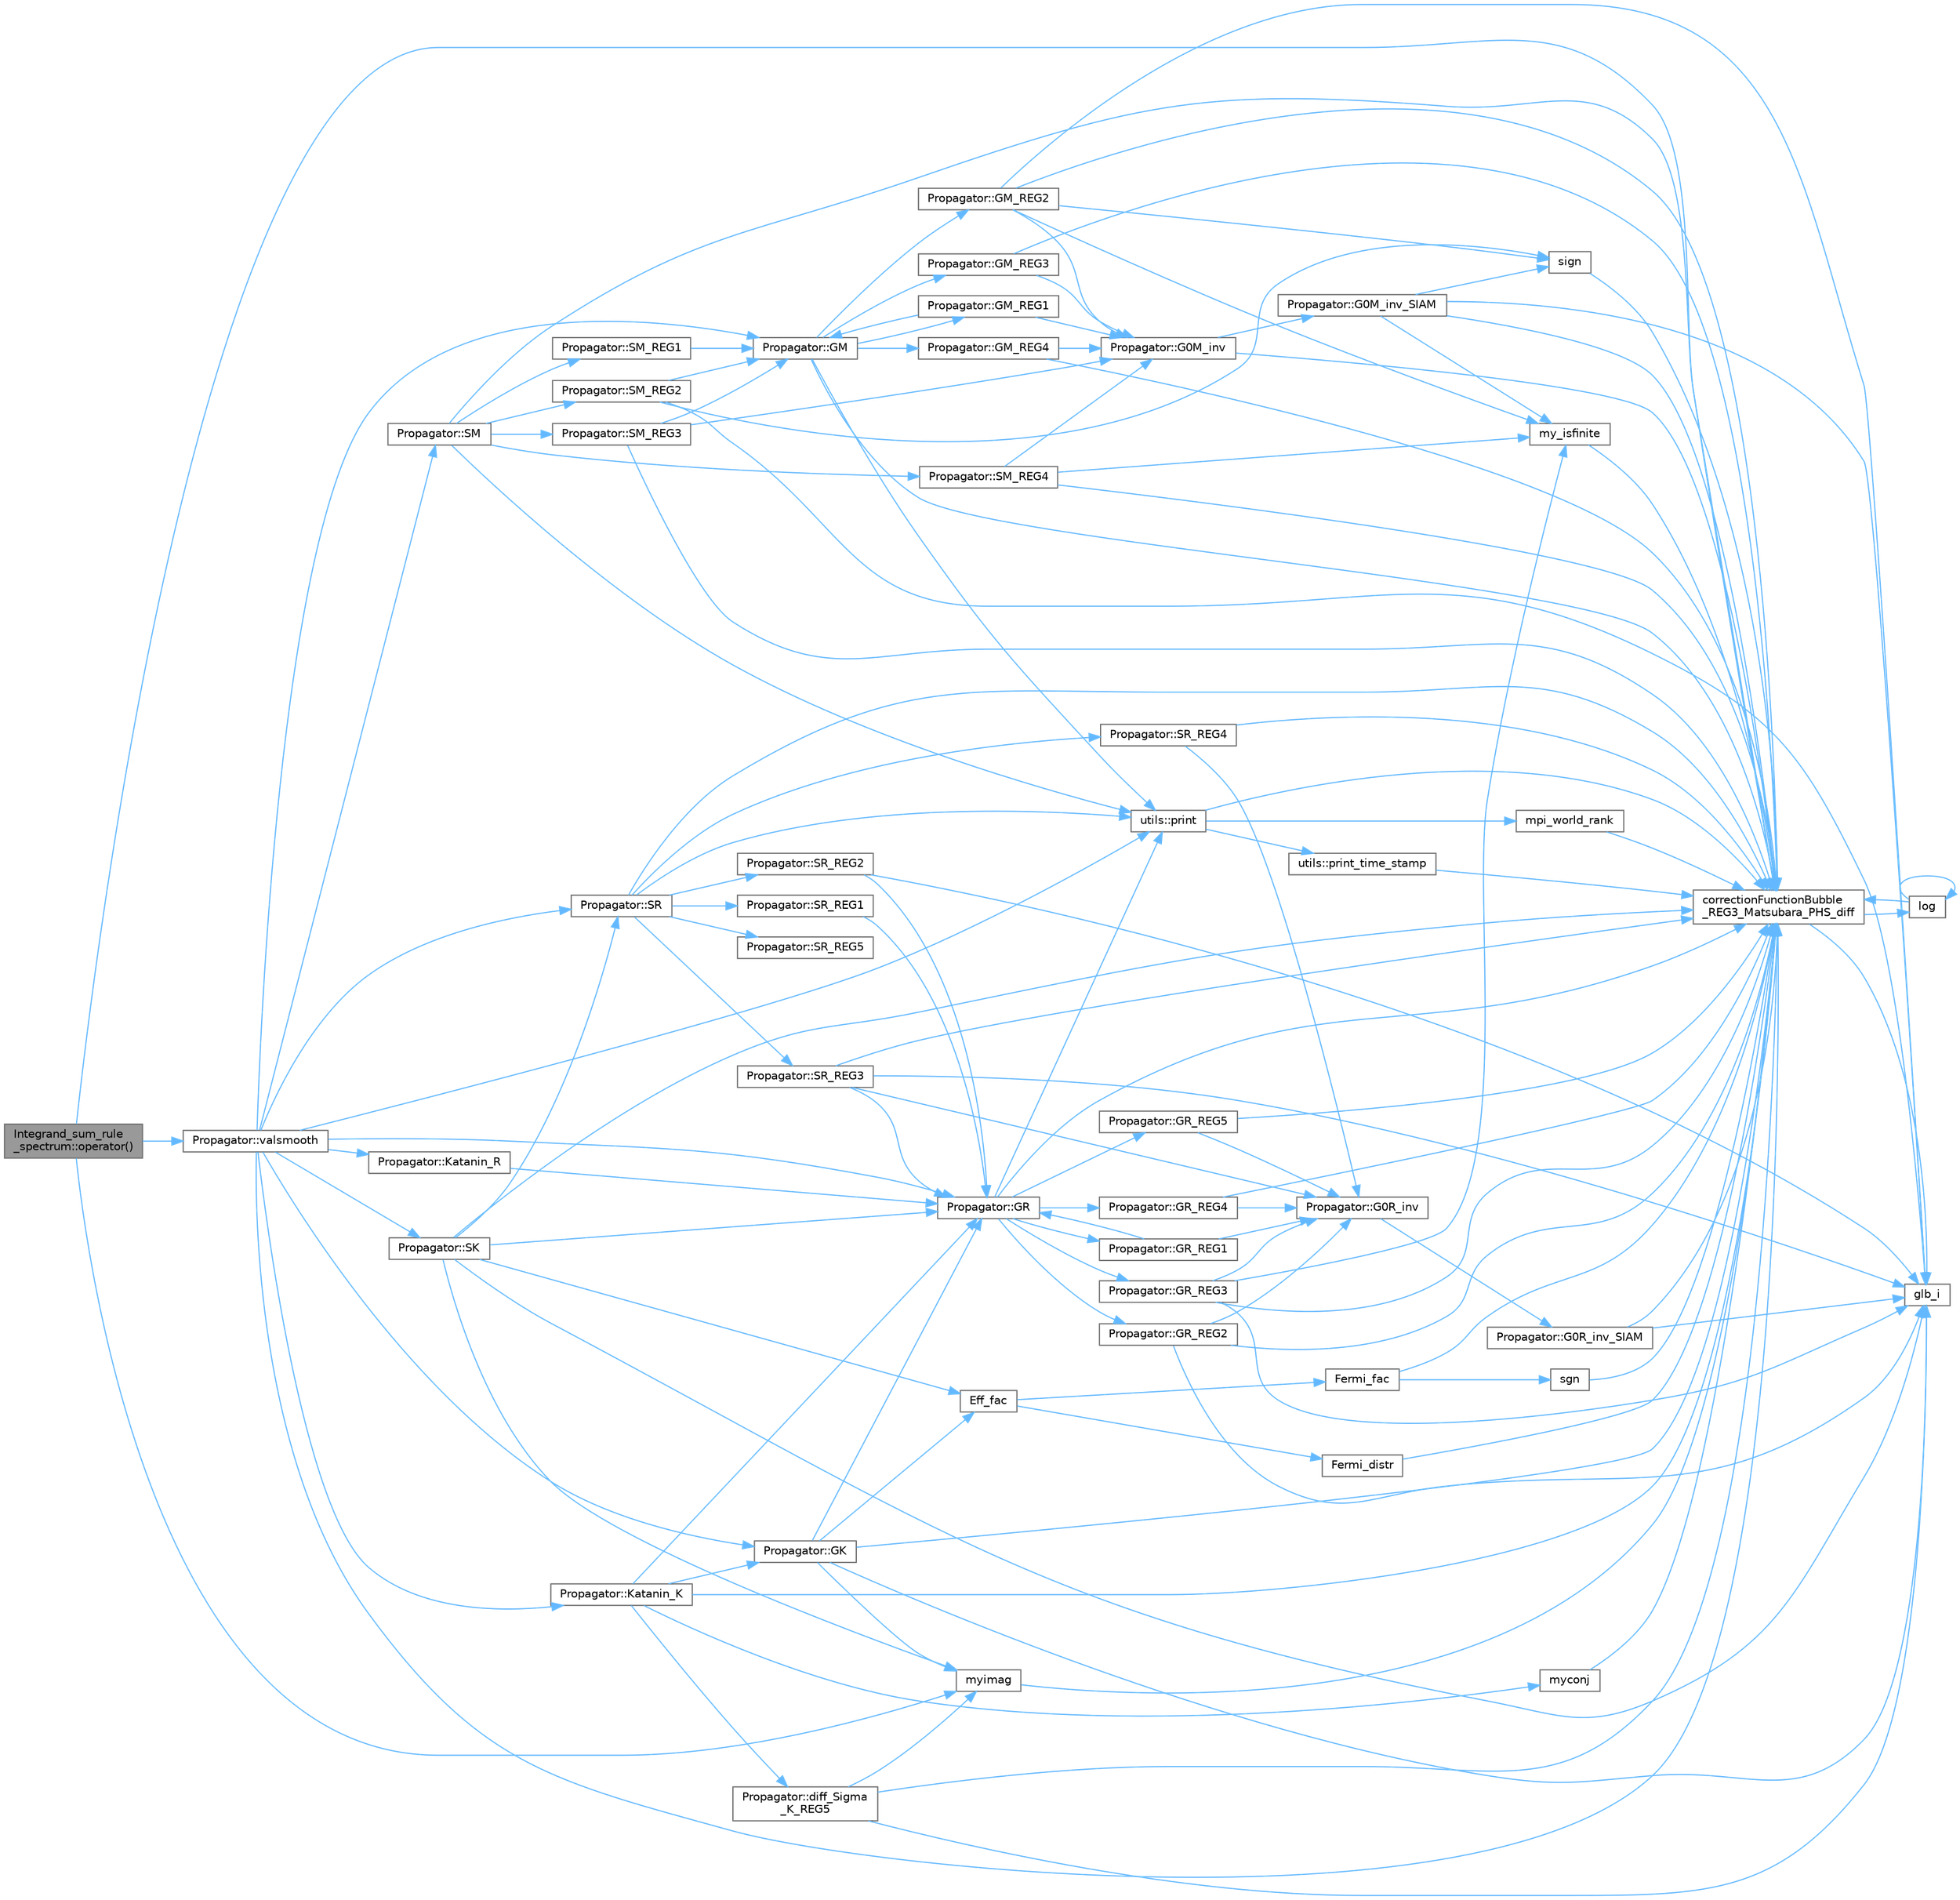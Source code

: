 digraph "Integrand_sum_rule_spectrum::operator()"
{
 // INTERACTIVE_SVG=YES
 // LATEX_PDF_SIZE
  bgcolor="transparent";
  edge [fontname=Helvetica,fontsize=10,labelfontname=Helvetica,labelfontsize=10];
  node [fontname=Helvetica,fontsize=10,shape=box,height=0.2,width=0.4];
  rankdir="LR";
  Node1 [id="Node000001",label="Integrand_sum_rule\l_spectrum::operator()",height=0.2,width=0.4,color="gray40", fillcolor="grey60", style="filled", fontcolor="black",tooltip=" "];
  Node1 -> Node2 [id="edge1_Node000001_Node000002",color="steelblue1",style="solid",tooltip=" "];
  Node2 [id="Node000002",label="correctionFunctionBubble\l_REG3_Matsubara_PHS_diff",height=0.2,width=0.4,color="grey40", fillcolor="white", style="filled",URL="$dd/dea/bubble__corrections_8hpp.html#aff27784f97591f505f77ff0065ab57af",tooltip=" "];
  Node2 -> Node3 [id="edge2_Node000002_Node000003",color="steelblue1",style="solid",tooltip=" "];
  Node3 [id="Node000003",label="glb_i",height=0.2,width=0.4,color="grey40", fillcolor="white", style="filled",URL="$d7/d59/data__structures_8hpp.html#ae0c8f095bd2588bb4d374b002c94a90d",tooltip=" "];
  Node2 -> Node4 [id="edge3_Node000002_Node000004",color="steelblue1",style="solid",tooltip=" "];
  Node4 [id="Node000004",label="log",height=0.2,width=0.4,color="grey40", fillcolor="white", style="filled",URL="$d7/d43/KramersKronig_8c_09_09.html#ad9512117c829517886f44895ef9ece90",tooltip=" "];
  Node4 -> Node2 [id="edge4_Node000004_Node000002",color="steelblue1",style="solid",tooltip=" "];
  Node4 -> Node4 [id="edge5_Node000004_Node000004",color="steelblue1",style="solid",tooltip=" "];
  Node1 -> Node5 [id="edge6_Node000001_Node000005",color="steelblue1",style="solid",tooltip=" "];
  Node5 [id="Node000005",label="myimag",height=0.2,width=0.4,color="grey40", fillcolor="white", style="filled",URL="$d7/d59/data__structures_8hpp.html#a82028e090d16388546ad4cf24976497e",tooltip=" "];
  Node5 -> Node2 [id="edge7_Node000005_Node000002",color="steelblue1",style="solid",tooltip=" "];
  Node1 -> Node6 [id="edge8_Node000001_Node000006",color="steelblue1",style="solid",tooltip=" "];
  Node6 [id="Node000006",label="Propagator::valsmooth",height=0.2,width=0.4,color="grey40", fillcolor="white", style="filled",URL="$d2/d34/classPropagator.html#a4cb4d8dd3bc37a818c67d7e2859fe631",tooltip=" "];
  Node6 -> Node2 [id="edge9_Node000006_Node000002",color="steelblue1",style="solid",tooltip=" "];
  Node6 -> Node7 [id="edge10_Node000006_Node000007",color="steelblue1",style="solid",tooltip=" "];
  Node7 [id="Node000007",label="Propagator::GK",height=0.2,width=0.4,color="grey40", fillcolor="white", style="filled",URL="$d2/d34/classPropagator.html#a7ba0e8319f75d4d7b2006b23a62da6e7",tooltip=" "];
  Node7 -> Node2 [id="edge11_Node000007_Node000002",color="steelblue1",style="solid",tooltip=" "];
  Node7 -> Node8 [id="edge12_Node000007_Node000008",color="steelblue1",style="solid",tooltip=" "];
  Node8 [id="Node000008",label="Eff_fac",height=0.2,width=0.4,color="grey40", fillcolor="white", style="filled",URL="$de/d5d/propagator_8c_09_09.html#ad4ac30553ec90ced0033be4512c3ffd9",tooltip=" "];
  Node8 -> Node9 [id="edge13_Node000008_Node000009",color="steelblue1",style="solid",tooltip=" "];
  Node9 [id="Node000009",label="Fermi_distr",height=0.2,width=0.4,color="grey40", fillcolor="white", style="filled",URL="$de/d5d/propagator_8c_09_09.html#aaa16e5a816b9a56cc9ef2c8101725ef3",tooltip=" "];
  Node9 -> Node2 [id="edge14_Node000009_Node000002",color="steelblue1",style="solid",tooltip=" "];
  Node8 -> Node10 [id="edge15_Node000008_Node000010",color="steelblue1",style="solid",tooltip=" "];
  Node10 [id="Node000010",label="Fermi_fac",height=0.2,width=0.4,color="grey40", fillcolor="white", style="filled",URL="$de/d5d/propagator_8c_09_09.html#a82ecb2fda37c3bedbb8dd4cfa1aa47cf",tooltip=" "];
  Node10 -> Node2 [id="edge16_Node000010_Node000002",color="steelblue1",style="solid",tooltip=" "];
  Node10 -> Node11 [id="edge17_Node000010_Node000011",color="steelblue1",style="solid",tooltip=" "];
  Node11 [id="Node000011",label="sgn",height=0.2,width=0.4,color="grey40", fillcolor="white", style="filled",URL="$df/d31/math__utils_8c_09_09.html#ae36d92596d8ec0a89dfa3bdc9ab693f7",tooltip=" "];
  Node11 -> Node2 [id="edge18_Node000011_Node000002",color="steelblue1",style="solid",tooltip=" "];
  Node7 -> Node3 [id="edge19_Node000007_Node000003",color="steelblue1",style="solid",tooltip=" "];
  Node7 -> Node12 [id="edge20_Node000007_Node000012",color="steelblue1",style="solid",tooltip=" "];
  Node12 [id="Node000012",label="Propagator::GR",height=0.2,width=0.4,color="grey40", fillcolor="white", style="filled",URL="$d2/d34/classPropagator.html#a919bf81b77f569c10b00457cddce1ac4",tooltip=" "];
  Node12 -> Node2 [id="edge21_Node000012_Node000002",color="steelblue1",style="solid",tooltip=" "];
  Node12 -> Node13 [id="edge22_Node000012_Node000013",color="steelblue1",style="solid",tooltip=" "];
  Node13 [id="Node000013",label="Propagator::GR_REG1",height=0.2,width=0.4,color="grey40", fillcolor="white", style="filled",URL="$d2/d34/classPropagator.html#a4fab2f7c3852ba97041c20b4601e380e",tooltip="propagators for REG == 1"];
  Node13 -> Node14 [id="edge23_Node000013_Node000014",color="steelblue1",style="solid",tooltip=" "];
  Node14 [id="Node000014",label="Propagator::G0R_inv",height=0.2,width=0.4,color="grey40", fillcolor="white", style="filled",URL="$d2/d34/classPropagator.html#aa09164a513560ac95cd1c7ce0e271eab",tooltip=" "];
  Node14 -> Node15 [id="edge24_Node000014_Node000015",color="steelblue1",style="solid",tooltip=" "];
  Node15 [id="Node000015",label="Propagator::G0R_inv_SIAM",height=0.2,width=0.4,color="grey40", fillcolor="white", style="filled",URL="$d2/d34/classPropagator.html#ada412877562e746afa7f6803d588fbbd",tooltip=" "];
  Node15 -> Node2 [id="edge25_Node000015_Node000002",color="steelblue1",style="solid",tooltip=" "];
  Node15 -> Node3 [id="edge26_Node000015_Node000003",color="steelblue1",style="solid",tooltip=" "];
  Node13 -> Node12 [id="edge27_Node000013_Node000012",color="steelblue1",style="solid",tooltip=" "];
  Node12 -> Node16 [id="edge28_Node000012_Node000016",color="steelblue1",style="solid",tooltip=" "];
  Node16 [id="Node000016",label="Propagator::GR_REG2",height=0.2,width=0.4,color="grey40", fillcolor="white", style="filled",URL="$d2/d34/classPropagator.html#afc124b80502bc51f16422bf23fb94238",tooltip="propagators for REG == 2"];
  Node16 -> Node2 [id="edge29_Node000016_Node000002",color="steelblue1",style="solid",tooltip=" "];
  Node16 -> Node14 [id="edge30_Node000016_Node000014",color="steelblue1",style="solid",tooltip=" "];
  Node16 -> Node3 [id="edge31_Node000016_Node000003",color="steelblue1",style="solid",tooltip=" "];
  Node12 -> Node17 [id="edge32_Node000012_Node000017",color="steelblue1",style="solid",tooltip=" "];
  Node17 [id="Node000017",label="Propagator::GR_REG3",height=0.2,width=0.4,color="grey40", fillcolor="white", style="filled",URL="$d2/d34/classPropagator.html#ad58766e9d35e717c0a7c2a7d3986e4a8",tooltip="propagators for REG == 3"];
  Node17 -> Node2 [id="edge33_Node000017_Node000002",color="steelblue1",style="solid",tooltip=" "];
  Node17 -> Node14 [id="edge34_Node000017_Node000014",color="steelblue1",style="solid",tooltip=" "];
  Node17 -> Node3 [id="edge35_Node000017_Node000003",color="steelblue1",style="solid",tooltip=" "];
  Node17 -> Node18 [id="edge36_Node000017_Node000018",color="steelblue1",style="solid",tooltip=" "];
  Node18 [id="Node000018",label="my_isfinite",height=0.2,width=0.4,color="grey40", fillcolor="white", style="filled",URL="$da/d4d/data__structures_8c_09_09.html#a1b776da091e98686fc5f400e4f91ea9d",tooltip=" "];
  Node18 -> Node2 [id="edge37_Node000018_Node000002",color="steelblue1",style="solid",tooltip=" "];
  Node12 -> Node19 [id="edge38_Node000012_Node000019",color="steelblue1",style="solid",tooltip=" "];
  Node19 [id="Node000019",label="Propagator::GR_REG4",height=0.2,width=0.4,color="grey40", fillcolor="white", style="filled",URL="$d2/d34/classPropagator.html#ac5d014e3176022a797269f2a4792c7f5",tooltip="propagators for REG == 3"];
  Node19 -> Node2 [id="edge39_Node000019_Node000002",color="steelblue1",style="solid",tooltip=" "];
  Node19 -> Node14 [id="edge40_Node000019_Node000014",color="steelblue1",style="solid",tooltip=" "];
  Node12 -> Node20 [id="edge41_Node000012_Node000020",color="steelblue1",style="solid",tooltip=" "];
  Node20 [id="Node000020",label="Propagator::GR_REG5",height=0.2,width=0.4,color="grey40", fillcolor="white", style="filled",URL="$d2/d34/classPropagator.html#a50f24f1dcea3718f52849344fc6ac024",tooltip="propagators for REG == 5"];
  Node20 -> Node2 [id="edge42_Node000020_Node000002",color="steelblue1",style="solid",tooltip=" "];
  Node20 -> Node14 [id="edge43_Node000020_Node000014",color="steelblue1",style="solid",tooltip=" "];
  Node12 -> Node21 [id="edge44_Node000012_Node000021",color="steelblue1",style="solid",tooltip=" "];
  Node21 [id="Node000021",label="utils::print",height=0.2,width=0.4,color="grey40", fillcolor="white", style="filled",URL="$d6/d84/namespaceutils.html#ad566cc1586ac4598d5823caa71620eb5",tooltip=" "];
  Node21 -> Node2 [id="edge45_Node000021_Node000002",color="steelblue1",style="solid",tooltip=" "];
  Node21 -> Node22 [id="edge46_Node000021_Node000022",color="steelblue1",style="solid",tooltip=" "];
  Node22 [id="Node000022",label="mpi_world_rank",height=0.2,width=0.4,color="grey40", fillcolor="white", style="filled",URL="$d4/dda/mpi__setup_8c_09_09.html#a191972e98e51a56d90e8e5f750496c7d",tooltip=" "];
  Node22 -> Node2 [id="edge47_Node000022_Node000002",color="steelblue1",style="solid",tooltip=" "];
  Node21 -> Node23 [id="edge48_Node000021_Node000023",color="steelblue1",style="solid",tooltip=" "];
  Node23 [id="Node000023",label="utils::print_time_stamp",height=0.2,width=0.4,color="grey40", fillcolor="white", style="filled",URL="$d6/d84/namespaceutils.html#ac76a8cfe22f29cfa7738ebd9972f60c8",tooltip=" "];
  Node23 -> Node2 [id="edge49_Node000023_Node000002",color="steelblue1",style="solid",tooltip=" "];
  Node7 -> Node5 [id="edge50_Node000007_Node000005",color="steelblue1",style="solid",tooltip=" "];
  Node6 -> Node24 [id="edge51_Node000006_Node000024",color="steelblue1",style="solid",tooltip=" "];
  Node24 [id="Node000024",label="Propagator::GM",height=0.2,width=0.4,color="grey40", fillcolor="white", style="filled",URL="$d2/d34/classPropagator.html#a04e05adfaa5846f1ba8fdb3ac26ba2b0",tooltip=" "];
  Node24 -> Node2 [id="edge52_Node000024_Node000002",color="steelblue1",style="solid",tooltip=" "];
  Node24 -> Node25 [id="edge53_Node000024_Node000025",color="steelblue1",style="solid",tooltip=" "];
  Node25 [id="Node000025",label="Propagator::GM_REG1",height=0.2,width=0.4,color="grey40", fillcolor="white", style="filled",URL="$d2/d34/classPropagator.html#ac5efa025ac7c3458983f104e63eda780",tooltip=" "];
  Node25 -> Node26 [id="edge54_Node000025_Node000026",color="steelblue1",style="solid",tooltip=" "];
  Node26 [id="Node000026",label="Propagator::G0M_inv",height=0.2,width=0.4,color="grey40", fillcolor="white", style="filled",URL="$d2/d34/classPropagator.html#aba29e36fde20d197f7fbb545848b186e",tooltip="model-specific bare propagators"];
  Node26 -> Node2 [id="edge55_Node000026_Node000002",color="steelblue1",style="solid",tooltip=" "];
  Node26 -> Node27 [id="edge56_Node000026_Node000027",color="steelblue1",style="solid",tooltip=" "];
  Node27 [id="Node000027",label="Propagator::G0M_inv_SIAM",height=0.2,width=0.4,color="grey40", fillcolor="white", style="filled",URL="$d2/d34/classPropagator.html#a6f6a776e3b8f774a3309aac0f8e1bcfc",tooltip=" "];
  Node27 -> Node2 [id="edge57_Node000027_Node000002",color="steelblue1",style="solid",tooltip=" "];
  Node27 -> Node3 [id="edge58_Node000027_Node000003",color="steelblue1",style="solid",tooltip=" "];
  Node27 -> Node18 [id="edge59_Node000027_Node000018",color="steelblue1",style="solid",tooltip=" "];
  Node27 -> Node28 [id="edge60_Node000027_Node000028",color="steelblue1",style="solid",tooltip=" "];
  Node28 [id="Node000028",label="sign",height=0.2,width=0.4,color="grey40", fillcolor="white", style="filled",URL="$de/dbb/math__utils_8hpp.html#a0bb692dd2ccfca1d2a03544ff6b3c7c8",tooltip=" "];
  Node28 -> Node2 [id="edge61_Node000028_Node000002",color="steelblue1",style="solid",tooltip=" "];
  Node25 -> Node24 [id="edge62_Node000025_Node000024",color="steelblue1",style="solid",tooltip=" "];
  Node24 -> Node29 [id="edge63_Node000024_Node000029",color="steelblue1",style="solid",tooltip=" "];
  Node29 [id="Node000029",label="Propagator::GM_REG2",height=0.2,width=0.4,color="grey40", fillcolor="white", style="filled",URL="$d2/d34/classPropagator.html#a221cf170483ff4f0ce3fdaf1fd876db7",tooltip=" "];
  Node29 -> Node2 [id="edge64_Node000029_Node000002",color="steelblue1",style="solid",tooltip=" "];
  Node29 -> Node26 [id="edge65_Node000029_Node000026",color="steelblue1",style="solid",tooltip=" "];
  Node29 -> Node3 [id="edge66_Node000029_Node000003",color="steelblue1",style="solid",tooltip=" "];
  Node29 -> Node18 [id="edge67_Node000029_Node000018",color="steelblue1",style="solid",tooltip=" "];
  Node29 -> Node28 [id="edge68_Node000029_Node000028",color="steelblue1",style="solid",tooltip=" "];
  Node24 -> Node30 [id="edge69_Node000024_Node000030",color="steelblue1",style="solid",tooltip=" "];
  Node30 [id="Node000030",label="Propagator::GM_REG3",height=0.2,width=0.4,color="grey40", fillcolor="white", style="filled",URL="$d2/d34/classPropagator.html#a42c3e1df68725e6a1bff62ee703f7b37",tooltip=" "];
  Node30 -> Node2 [id="edge70_Node000030_Node000002",color="steelblue1",style="solid",tooltip=" "];
  Node30 -> Node26 [id="edge71_Node000030_Node000026",color="steelblue1",style="solid",tooltip=" "];
  Node24 -> Node31 [id="edge72_Node000024_Node000031",color="steelblue1",style="solid",tooltip=" "];
  Node31 [id="Node000031",label="Propagator::GM_REG4",height=0.2,width=0.4,color="grey40", fillcolor="white", style="filled",URL="$d2/d34/classPropagator.html#ab96b87abd4eb9b7c913d4462d3429e40",tooltip=" "];
  Node31 -> Node2 [id="edge73_Node000031_Node000002",color="steelblue1",style="solid",tooltip=" "];
  Node31 -> Node26 [id="edge74_Node000031_Node000026",color="steelblue1",style="solid",tooltip=" "];
  Node24 -> Node21 [id="edge75_Node000024_Node000021",color="steelblue1",style="solid",tooltip=" "];
  Node6 -> Node12 [id="edge76_Node000006_Node000012",color="steelblue1",style="solid",tooltip=" "];
  Node6 -> Node32 [id="edge77_Node000006_Node000032",color="steelblue1",style="solid",tooltip=" "];
  Node32 [id="Node000032",label="Propagator::Katanin_K",height=0.2,width=0.4,color="grey40", fillcolor="white", style="filled",URL="$d2/d34/classPropagator.html#a05c87261fbbdb3a2ccf1b5f6a6014914",tooltip=" "];
  Node32 -> Node2 [id="edge78_Node000032_Node000002",color="steelblue1",style="solid",tooltip=" "];
  Node32 -> Node33 [id="edge79_Node000032_Node000033",color="steelblue1",style="solid",tooltip=" "];
  Node33 [id="Node000033",label="Propagator::diff_Sigma\l_K_REG5",height=0.2,width=0.4,color="grey40", fillcolor="white", style="filled",URL="$d2/d34/classPropagator.html#a68009e2fa03e67e5101fcd3a184b8b41",tooltip=" "];
  Node33 -> Node2 [id="edge80_Node000033_Node000002",color="steelblue1",style="solid",tooltip=" "];
  Node33 -> Node3 [id="edge81_Node000033_Node000003",color="steelblue1",style="solid",tooltip=" "];
  Node33 -> Node5 [id="edge82_Node000033_Node000005",color="steelblue1",style="solid",tooltip=" "];
  Node32 -> Node7 [id="edge83_Node000032_Node000007",color="steelblue1",style="solid",tooltip=" "];
  Node32 -> Node12 [id="edge84_Node000032_Node000012",color="steelblue1",style="solid",tooltip=" "];
  Node32 -> Node34 [id="edge85_Node000032_Node000034",color="steelblue1",style="solid",tooltip=" "];
  Node34 [id="Node000034",label="myconj",height=0.2,width=0.4,color="grey40", fillcolor="white", style="filled",URL="$d7/d59/data__structures_8hpp.html#a769c275d7647a628a4bad2041e0fc27f",tooltip=" "];
  Node34 -> Node2 [id="edge86_Node000034_Node000002",color="steelblue1",style="solid",tooltip=" "];
  Node6 -> Node35 [id="edge87_Node000006_Node000035",color="steelblue1",style="solid",tooltip=" "];
  Node35 [id="Node000035",label="Propagator::Katanin_R",height=0.2,width=0.4,color="grey40", fillcolor="white", style="filled",URL="$d2/d34/classPropagator.html#a821a892d54207fc495a9adb970b476dd",tooltip="Katanin extension."];
  Node35 -> Node12 [id="edge88_Node000035_Node000012",color="steelblue1",style="solid",tooltip=" "];
  Node6 -> Node21 [id="edge89_Node000006_Node000021",color="steelblue1",style="solid",tooltip=" "];
  Node6 -> Node36 [id="edge90_Node000006_Node000036",color="steelblue1",style="solid",tooltip=" "];
  Node36 [id="Node000036",label="Propagator::SK",height=0.2,width=0.4,color="grey40", fillcolor="white", style="filled",URL="$d2/d34/classPropagator.html#a6287870a3e08981dd190b7b5f6a4cb55",tooltip=" "];
  Node36 -> Node2 [id="edge91_Node000036_Node000002",color="steelblue1",style="solid",tooltip=" "];
  Node36 -> Node8 [id="edge92_Node000036_Node000008",color="steelblue1",style="solid",tooltip=" "];
  Node36 -> Node3 [id="edge93_Node000036_Node000003",color="steelblue1",style="solid",tooltip=" "];
  Node36 -> Node12 [id="edge94_Node000036_Node000012",color="steelblue1",style="solid",tooltip=" "];
  Node36 -> Node5 [id="edge95_Node000036_Node000005",color="steelblue1",style="solid",tooltip=" "];
  Node36 -> Node37 [id="edge96_Node000036_Node000037",color="steelblue1",style="solid",tooltip=" "];
  Node37 [id="Node000037",label="Propagator::SR",height=0.2,width=0.4,color="grey40", fillcolor="white", style="filled",URL="$d2/d34/classPropagator.html#aa98f8e50066433690e258358defad021",tooltip=" "];
  Node37 -> Node2 [id="edge97_Node000037_Node000002",color="steelblue1",style="solid",tooltip=" "];
  Node37 -> Node21 [id="edge98_Node000037_Node000021",color="steelblue1",style="solid",tooltip=" "];
  Node37 -> Node38 [id="edge99_Node000037_Node000038",color="steelblue1",style="solid",tooltip=" "];
  Node38 [id="Node000038",label="Propagator::SR_REG1",height=0.2,width=0.4,color="grey40", fillcolor="white", style="filled",URL="$d2/d34/classPropagator.html#a9db5264dc57f6caadcf25ea76d1d5ef1",tooltip=" "];
  Node38 -> Node12 [id="edge100_Node000038_Node000012",color="steelblue1",style="solid",tooltip=" "];
  Node37 -> Node39 [id="edge101_Node000037_Node000039",color="steelblue1",style="solid",tooltip=" "];
  Node39 [id="Node000039",label="Propagator::SR_REG2",height=0.2,width=0.4,color="grey40", fillcolor="white", style="filled",URL="$d2/d34/classPropagator.html#a47394eda59cacc165a78197b91f10f72",tooltip=" "];
  Node39 -> Node3 [id="edge102_Node000039_Node000003",color="steelblue1",style="solid",tooltip=" "];
  Node39 -> Node12 [id="edge103_Node000039_Node000012",color="steelblue1",style="solid",tooltip=" "];
  Node37 -> Node40 [id="edge104_Node000037_Node000040",color="steelblue1",style="solid",tooltip=" "];
  Node40 [id="Node000040",label="Propagator::SR_REG3",height=0.2,width=0.4,color="grey40", fillcolor="white", style="filled",URL="$d2/d34/classPropagator.html#a1bfd299d641e7ab9ad0191d1e69e4c37",tooltip=" "];
  Node40 -> Node2 [id="edge105_Node000040_Node000002",color="steelblue1",style="solid",tooltip=" "];
  Node40 -> Node14 [id="edge106_Node000040_Node000014",color="steelblue1",style="solid",tooltip=" "];
  Node40 -> Node3 [id="edge107_Node000040_Node000003",color="steelblue1",style="solid",tooltip=" "];
  Node40 -> Node12 [id="edge108_Node000040_Node000012",color="steelblue1",style="solid",tooltip=" "];
  Node37 -> Node41 [id="edge109_Node000037_Node000041",color="steelblue1",style="solid",tooltip=" "];
  Node41 [id="Node000041",label="Propagator::SR_REG4",height=0.2,width=0.4,color="grey40", fillcolor="white", style="filled",URL="$d2/d34/classPropagator.html#a5e50650bc62a302aae20955630765da9",tooltip=" "];
  Node41 -> Node2 [id="edge110_Node000041_Node000002",color="steelblue1",style="solid",tooltip=" "];
  Node41 -> Node14 [id="edge111_Node000041_Node000014",color="steelblue1",style="solid",tooltip=" "];
  Node37 -> Node42 [id="edge112_Node000037_Node000042",color="steelblue1",style="solid",tooltip=" "];
  Node42 [id="Node000042",label="Propagator::SR_REG5",height=0.2,width=0.4,color="grey40", fillcolor="white", style="filled",URL="$d2/d34/classPropagator.html#ad14344fe45ff29ff130d9c18414669a7",tooltip=" "];
  Node6 -> Node43 [id="edge113_Node000006_Node000043",color="steelblue1",style="solid",tooltip=" "];
  Node43 [id="Node000043",label="Propagator::SM",height=0.2,width=0.4,color="grey40", fillcolor="white", style="filled",URL="$d2/d34/classPropagator.html#ad14c4283d9317e25b7454ed6115497df",tooltip=" "];
  Node43 -> Node2 [id="edge114_Node000043_Node000002",color="steelblue1",style="solid",tooltip=" "];
  Node43 -> Node21 [id="edge115_Node000043_Node000021",color="steelblue1",style="solid",tooltip=" "];
  Node43 -> Node44 [id="edge116_Node000043_Node000044",color="steelblue1",style="solid",tooltip=" "];
  Node44 [id="Node000044",label="Propagator::SM_REG1",height=0.2,width=0.4,color="grey40", fillcolor="white", style="filled",URL="$d2/d34/classPropagator.html#a332aed41af9be61257a97960decd3f2c",tooltip=" "];
  Node44 -> Node24 [id="edge117_Node000044_Node000024",color="steelblue1",style="solid",tooltip=" "];
  Node43 -> Node45 [id="edge118_Node000043_Node000045",color="steelblue1",style="solid",tooltip=" "];
  Node45 [id="Node000045",label="Propagator::SM_REG2",height=0.2,width=0.4,color="grey40", fillcolor="white", style="filled",URL="$d2/d34/classPropagator.html#aad695fd9766074c68418ba30bb86434e",tooltip=" "];
  Node45 -> Node3 [id="edge119_Node000045_Node000003",color="steelblue1",style="solid",tooltip=" "];
  Node45 -> Node24 [id="edge120_Node000045_Node000024",color="steelblue1",style="solid",tooltip=" "];
  Node45 -> Node28 [id="edge121_Node000045_Node000028",color="steelblue1",style="solid",tooltip=" "];
  Node43 -> Node46 [id="edge122_Node000043_Node000046",color="steelblue1",style="solid",tooltip=" "];
  Node46 [id="Node000046",label="Propagator::SM_REG3",height=0.2,width=0.4,color="grey40", fillcolor="white", style="filled",URL="$d2/d34/classPropagator.html#aa4d095f7d63c94e4d99333e3d80e67dc",tooltip=" "];
  Node46 -> Node2 [id="edge123_Node000046_Node000002",color="steelblue1",style="solid",tooltip=" "];
  Node46 -> Node26 [id="edge124_Node000046_Node000026",color="steelblue1",style="solid",tooltip=" "];
  Node46 -> Node24 [id="edge125_Node000046_Node000024",color="steelblue1",style="solid",tooltip=" "];
  Node43 -> Node47 [id="edge126_Node000043_Node000047",color="steelblue1",style="solid",tooltip=" "];
  Node47 [id="Node000047",label="Propagator::SM_REG4",height=0.2,width=0.4,color="grey40", fillcolor="white", style="filled",URL="$d2/d34/classPropagator.html#a2f92f73cd7fb9345d5271022b6e0bd07",tooltip=" "];
  Node47 -> Node2 [id="edge127_Node000047_Node000002",color="steelblue1",style="solid",tooltip=" "];
  Node47 -> Node26 [id="edge128_Node000047_Node000026",color="steelblue1",style="solid",tooltip=" "];
  Node47 -> Node18 [id="edge129_Node000047_Node000018",color="steelblue1",style="solid",tooltip=" "];
  Node6 -> Node37 [id="edge130_Node000006_Node000037",color="steelblue1",style="solid",tooltip=" "];
}
